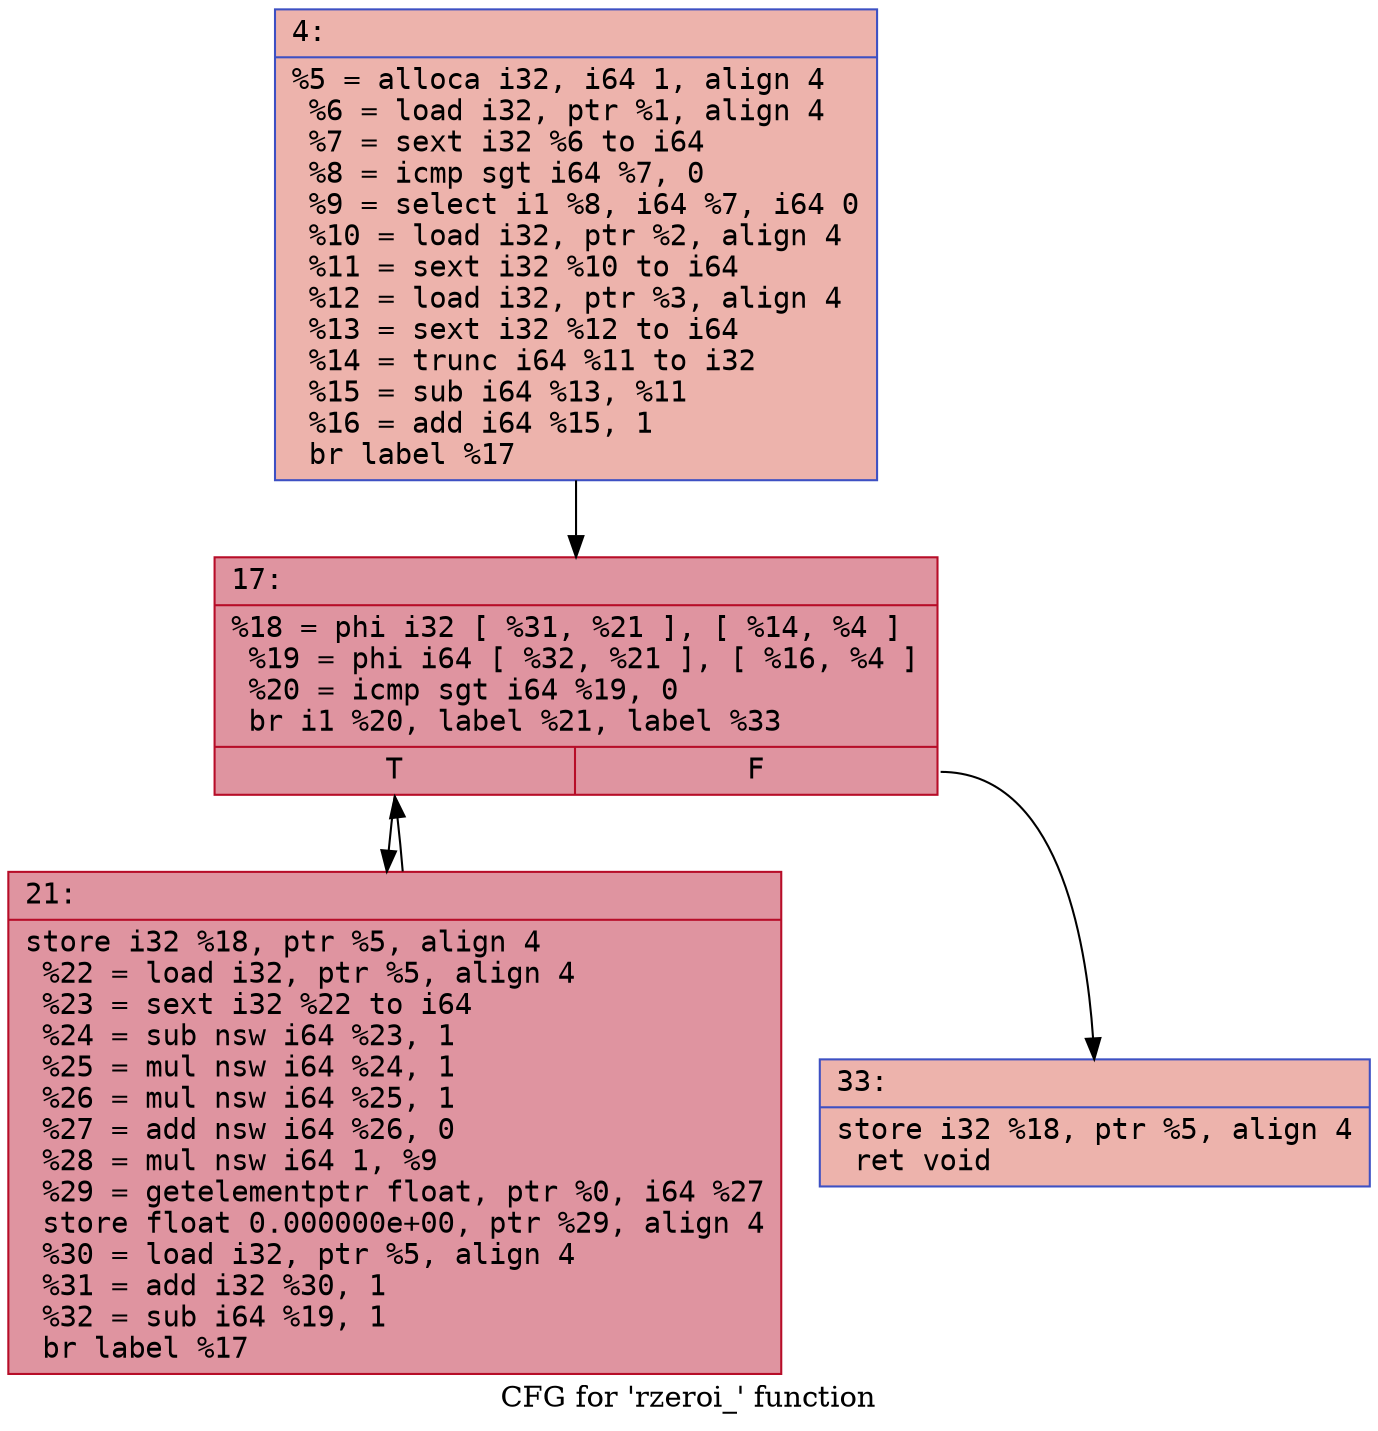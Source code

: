 digraph "CFG for 'rzeroi_' function" {
	label="CFG for 'rzeroi_' function";

	Node0x557942882610 [shape=record,color="#3d50c3ff", style=filled, fillcolor="#d6524470" fontname="Courier",label="{4:\l|  %5 = alloca i32, i64 1, align 4\l  %6 = load i32, ptr %1, align 4\l  %7 = sext i32 %6 to i64\l  %8 = icmp sgt i64 %7, 0\l  %9 = select i1 %8, i64 %7, i64 0\l  %10 = load i32, ptr %2, align 4\l  %11 = sext i32 %10 to i64\l  %12 = load i32, ptr %3, align 4\l  %13 = sext i32 %12 to i64\l  %14 = trunc i64 %11 to i32\l  %15 = sub i64 %13, %11\l  %16 = add i64 %15, 1\l  br label %17\l}"];
	Node0x557942882610 -> Node0x557942882510[tooltip="4 -> 17\nProbability 100.00%" ];
	Node0x557942882510 [shape=record,color="#b70d28ff", style=filled, fillcolor="#b70d2870" fontname="Courier",label="{17:\l|  %18 = phi i32 [ %31, %21 ], [ %14, %4 ]\l  %19 = phi i64 [ %32, %21 ], [ %16, %4 ]\l  %20 = icmp sgt i64 %19, 0\l  br i1 %20, label %21, label %33\l|{<s0>T|<s1>F}}"];
	Node0x557942882510:s0 -> Node0x557942886bf0[tooltip="17 -> 21\nProbability 96.88%" ];
	Node0x557942882510:s1 -> Node0x557942886e40[tooltip="17 -> 33\nProbability 3.12%" ];
	Node0x557942886bf0 [shape=record,color="#b70d28ff", style=filled, fillcolor="#b70d2870" fontname="Courier",label="{21:\l|  store i32 %18, ptr %5, align 4\l  %22 = load i32, ptr %5, align 4\l  %23 = sext i32 %22 to i64\l  %24 = sub nsw i64 %23, 1\l  %25 = mul nsw i64 %24, 1\l  %26 = mul nsw i64 %25, 1\l  %27 = add nsw i64 %26, 0\l  %28 = mul nsw i64 1, %9\l  %29 = getelementptr float, ptr %0, i64 %27\l  store float 0.000000e+00, ptr %29, align 4\l  %30 = load i32, ptr %5, align 4\l  %31 = add i32 %30, 1\l  %32 = sub i64 %19, 1\l  br label %17\l}"];
	Node0x557942886bf0 -> Node0x557942882510[tooltip="21 -> 17\nProbability 100.00%" ];
	Node0x557942886e40 [shape=record,color="#3d50c3ff", style=filled, fillcolor="#d6524470" fontname="Courier",label="{33:\l|  store i32 %18, ptr %5, align 4\l  ret void\l}"];
}
